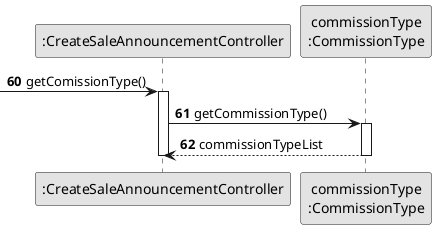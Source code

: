 @startuml Sequence Diagram (SD) - Create sale announcement
skinparam monochrome true
skinparam packageStyle rectangle
skinparam shadowing false

autonumber

'hide footbox
participant ":CreateSaleAnnouncementController" as CTRL
participant "commissionType\n:CommissionType" as CTR

autonumber 60
 -> CTRL : getComissionType()
activate CTRL
	CTRL -> CTR : getCommissionType()
	activate CTR
		CTR --> CTRL : commissionTypeList
	deactivate CTR
deactivate CTRL

@enduml